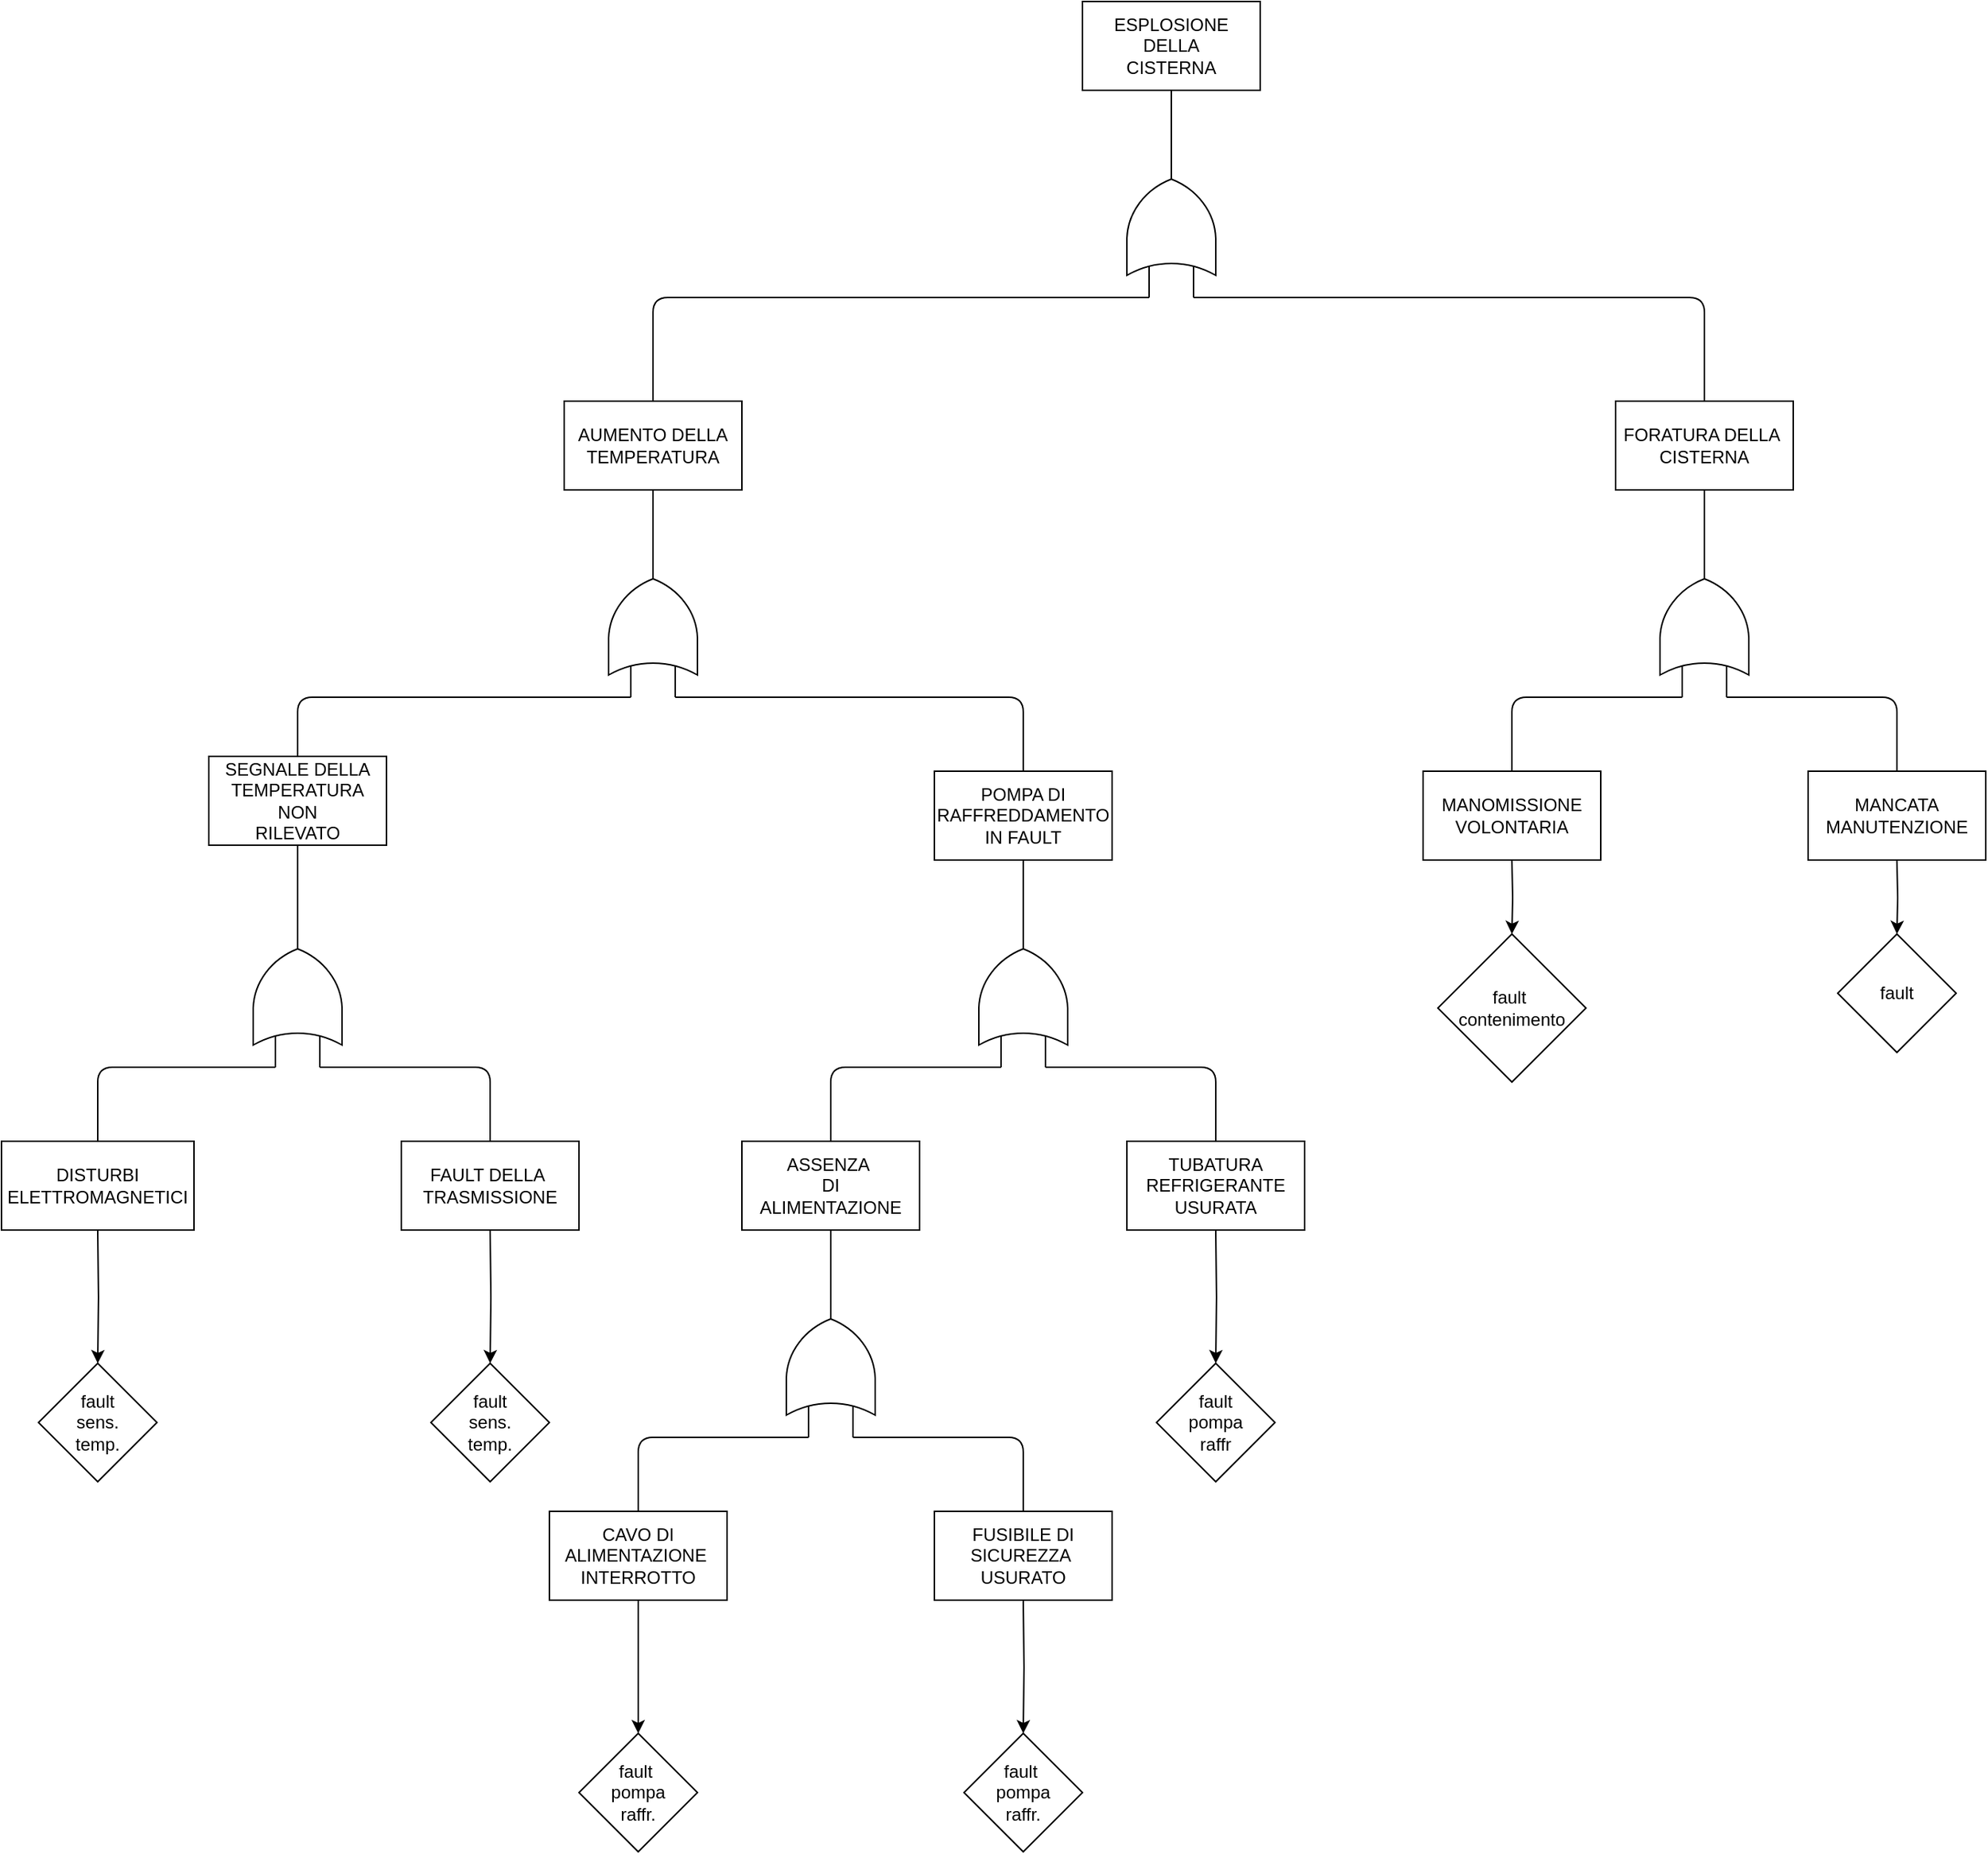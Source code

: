 <mxfile version="10.8.9" type="device"><diagram name="Page-1" id="7e0a89b8-554c-2b80-1dc8-d5c74ca68de4"><mxGraphModel dx="1940" dy="452" grid="1" gridSize="10" guides="1" tooltips="1" connect="1" arrows="1" fold="1" page="1" pageScale="1" pageWidth="1100" pageHeight="850" background="#ffffff" math="0" shadow="0"><root><mxCell id="0"/><mxCell id="1" parent="0"/><mxCell id="tTs4KMPU7DUqoju8eIW3-1" value="ESPLOSIONE&lt;br&gt;DELLA&lt;br&gt;CISTERNA&lt;br&gt;" style="rounded=0;whiteSpace=wrap;html=1;" parent="1" vertex="1"><mxGeometry x="490" y="80" width="120" height="60" as="geometry"/></mxCell><mxCell id="tTs4KMPU7DUqoju8eIW3-2" value="" style="verticalLabelPosition=bottom;shadow=0;dashed=0;align=center;fillColor=#ffffff;html=1;verticalAlign=top;strokeWidth=1;shape=mxgraph.electrical.logic_gates.logic_gate;operation=or;rotation=-90;" parent="1" vertex="1"><mxGeometry x="500" y="200" width="100" height="60" as="geometry"/></mxCell><mxCell id="tTs4KMPU7DUqoju8eIW3-5" value="" style="endArrow=none;html=1;entryX=0.5;entryY=1;entryDx=0;entryDy=0;exitX=1;exitY=0.5;exitDx=0;exitDy=0;exitPerimeter=0;" parent="1" source="tTs4KMPU7DUqoju8eIW3-2" target="tTs4KMPU7DUqoju8eIW3-1" edge="1"><mxGeometry width="50" height="50" relative="1" as="geometry"><mxPoint x="410" y="240" as="sourcePoint"/><mxPoint x="460" y="190" as="targetPoint"/></mxGeometry></mxCell><mxCell id="tTs4KMPU7DUqoju8eIW3-6" value="" style="endArrow=none;html=1;entryX=0;entryY=0.25;entryDx=0;entryDy=0;entryPerimeter=0;" parent="1" target="tTs4KMPU7DUqoju8eIW3-2" edge="1"><mxGeometry width="50" height="50" relative="1" as="geometry"><mxPoint x="200" y="350" as="sourcePoint"/><mxPoint x="415" y="280" as="targetPoint"/><Array as="points"><mxPoint x="200" y="280"/></Array></mxGeometry></mxCell><mxCell id="tTs4KMPU7DUqoju8eIW3-7" value="AUMENTO DELLA&lt;br&gt;TEMPERATURA&lt;br&gt;" style="rounded=0;whiteSpace=wrap;html=1;" parent="1" vertex="1"><mxGeometry x="140" y="350" width="120" height="60" as="geometry"/></mxCell><mxCell id="tTs4KMPU7DUqoju8eIW3-8" value="" style="endArrow=none;html=1;entryX=0;entryY=0.75;entryDx=0;entryDy=0;entryPerimeter=0;exitX=0.5;exitY=0;exitDx=0;exitDy=0;" parent="1" source="tTs4KMPU7DUqoju8eIW3-9" target="tTs4KMPU7DUqoju8eIW3-2" edge="1"><mxGeometry width="50" height="50" relative="1" as="geometry"><mxPoint x="770" y="350" as="sourcePoint"/><mxPoint x="310" y="430" as="targetPoint"/><Array as="points"><mxPoint x="910" y="320"/><mxPoint x="910" y="280"/></Array></mxGeometry></mxCell><mxCell id="tTs4KMPU7DUqoju8eIW3-11" value="" style="edgeStyle=orthogonalEdgeStyle;rounded=0;orthogonalLoop=1;jettySize=auto;html=1;" parent="1" source="tTs4KMPU7DUqoju8eIW3-9" edge="1"><mxGeometry relative="1" as="geometry"><mxPoint x="910" y="490" as="targetPoint"/></mxGeometry></mxCell><mxCell id="tTs4KMPU7DUqoju8eIW3-9" value="FORATURA DELLA&amp;nbsp;&lt;br&gt;CISTERNA&lt;br&gt;" style="rounded=0;whiteSpace=wrap;html=1;" parent="1" vertex="1"><mxGeometry x="850" y="350" width="120" height="60" as="geometry"/></mxCell><mxCell id="tTs4KMPU7DUqoju8eIW3-13" value="" style="verticalLabelPosition=bottom;shadow=0;dashed=0;align=center;fillColor=#ffffff;html=1;verticalAlign=top;strokeWidth=1;shape=mxgraph.electrical.logic_gates.logic_gate;operation=or;rotation=-90;" parent="1" vertex="1"><mxGeometry x="860" y="470" width="100" height="60" as="geometry"/></mxCell><mxCell id="tTs4KMPU7DUqoju8eIW3-16" value="" style="endArrow=none;html=1;entryX=0;entryY=0.25;entryDx=0;entryDy=0;entryPerimeter=0;" parent="1" target="tTs4KMPU7DUqoju8eIW3-13" edge="1"><mxGeometry width="50" height="50" relative="1" as="geometry"><mxPoint x="780" y="600" as="sourcePoint"/><mxPoint x="875" y="550" as="targetPoint"/><Array as="points"><mxPoint x="780" y="550"/></Array></mxGeometry></mxCell><mxCell id="tTs4KMPU7DUqoju8eIW3-17" value="" style="endArrow=none;html=1;exitX=0;exitY=0.75;exitDx=0;exitDy=0;exitPerimeter=0;" parent="1" source="tTs4KMPU7DUqoju8eIW3-13" edge="1"><mxGeometry width="50" height="50" relative="1" as="geometry"><mxPoint x="1000" y="580" as="sourcePoint"/><mxPoint x="1040" y="600" as="targetPoint"/><Array as="points"><mxPoint x="1040" y="550"/></Array></mxGeometry></mxCell><mxCell id="tTs4KMPU7DUqoju8eIW3-18" value="MANCATA MANUTENZIONE" style="rounded=0;whiteSpace=wrap;html=1;" parent="1" vertex="1"><mxGeometry x="980" y="600" width="120" height="60" as="geometry"/></mxCell><mxCell id="tTs4KMPU7DUqoju8eIW3-19" value="MANOMISSIONE&lt;br&gt;VOLONTARIA&lt;br&gt;" style="rounded=0;whiteSpace=wrap;html=1;" parent="1" vertex="1"><mxGeometry x="720" y="600" width="120" height="60" as="geometry"/></mxCell><mxCell id="tTs4KMPU7DUqoju8eIW3-20" value="" style="verticalLabelPosition=bottom;shadow=0;dashed=0;align=center;fillColor=#ffffff;html=1;verticalAlign=top;strokeWidth=1;shape=mxgraph.electrical.logic_gates.logic_gate;operation=or;rotation=-90;" parent="1" vertex="1"><mxGeometry x="150" y="470" width="100" height="60" as="geometry"/></mxCell><mxCell id="tTs4KMPU7DUqoju8eIW3-22" value="" style="endArrow=none;html=1;entryX=0.5;entryY=1;entryDx=0;entryDy=0;exitX=1;exitY=0.5;exitDx=0;exitDy=0;exitPerimeter=0;" parent="1" source="tTs4KMPU7DUqoju8eIW3-20" target="tTs4KMPU7DUqoju8eIW3-7" edge="1"><mxGeometry width="50" height="50" relative="1" as="geometry"><mxPoint x="260" y="730" as="sourcePoint"/><mxPoint x="310" y="680" as="targetPoint"/></mxGeometry></mxCell><mxCell id="tTs4KMPU7DUqoju8eIW3-24" value="" style="endArrow=none;html=1;exitX=0;exitY=0.75;exitDx=0;exitDy=0;exitPerimeter=0;" parent="1" source="tTs4KMPU7DUqoju8eIW3-20" edge="1"><mxGeometry width="50" height="50" relative="1" as="geometry"><mxPoint x="335" y="550" as="sourcePoint"/><mxPoint x="450" y="600" as="targetPoint"/><Array as="points"><mxPoint x="450" y="550"/></Array></mxGeometry></mxCell><mxCell id="tTs4KMPU7DUqoju8eIW3-25" value="POMPA DI&lt;br&gt;RAFFREDDAMENTO&lt;br&gt;IN FAULT&lt;br&gt;" style="rounded=0;whiteSpace=wrap;html=1;" parent="1" vertex="1"><mxGeometry x="390" y="600" width="120" height="60" as="geometry"/></mxCell><mxCell id="tTs4KMPU7DUqoju8eIW3-26" value="SEGNALE DELLA TEMPERATURA NON&lt;br&gt;RILEVATO&lt;br&gt;" style="rounded=0;whiteSpace=wrap;html=1;" parent="1" vertex="1"><mxGeometry x="-100" y="590" width="120" height="60" as="geometry"/></mxCell><mxCell id="tTs4KMPU7DUqoju8eIW3-27" value="" style="edgeStyle=orthogonalEdgeStyle;rounded=0;orthogonalLoop=1;jettySize=auto;html=1;" parent="1" edge="1"><mxGeometry relative="1" as="geometry"><mxPoint x="450" y="660" as="sourcePoint"/><mxPoint x="450" y="740" as="targetPoint"/></mxGeometry></mxCell><mxCell id="tTs4KMPU7DUqoju8eIW3-28" value="" style="verticalLabelPosition=bottom;shadow=0;dashed=0;align=center;fillColor=#ffffff;html=1;verticalAlign=top;strokeWidth=1;shape=mxgraph.electrical.logic_gates.logic_gate;operation=or;rotation=-90;" parent="1" vertex="1"><mxGeometry x="400" y="720" width="100" height="60" as="geometry"/></mxCell><mxCell id="tTs4KMPU7DUqoju8eIW3-29" value="" style="endArrow=none;html=1;entryX=0;entryY=0.25;entryDx=0;entryDy=0;entryPerimeter=0;" parent="1" target="tTs4KMPU7DUqoju8eIW3-28" edge="1"><mxGeometry width="50" height="50" relative="1" as="geometry"><mxPoint x="320" y="850" as="sourcePoint"/><mxPoint x="415" y="800" as="targetPoint"/><Array as="points"><mxPoint x="320" y="800"/></Array></mxGeometry></mxCell><mxCell id="tTs4KMPU7DUqoju8eIW3-30" value="" style="endArrow=none;html=1;exitX=0;exitY=0.75;exitDx=0;exitDy=0;exitPerimeter=0;" parent="1" source="tTs4KMPU7DUqoju8eIW3-28" edge="1"><mxGeometry width="50" height="50" relative="1" as="geometry"><mxPoint x="540" y="830" as="sourcePoint"/><mxPoint x="580" y="850" as="targetPoint"/><Array as="points"><mxPoint x="580" y="800"/></Array></mxGeometry></mxCell><mxCell id="tTs4KMPU7DUqoju8eIW3-31" value="TUBATURA REFRIGERANTE&lt;br&gt;USURATA&lt;br&gt;" style="rounded=0;whiteSpace=wrap;html=1;" parent="1" vertex="1"><mxGeometry x="520" y="850" width="120" height="60" as="geometry"/></mxCell><mxCell id="tTs4KMPU7DUqoju8eIW3-32" value="ASSENZA&amp;nbsp;&lt;br&gt;DI&lt;br&gt;ALIMENTAZIONE&lt;br&gt;" style="rounded=0;whiteSpace=wrap;html=1;" parent="1" vertex="1"><mxGeometry x="260" y="850" width="120" height="60" as="geometry"/></mxCell><mxCell id="tTs4KMPU7DUqoju8eIW3-33" value="" style="edgeStyle=orthogonalEdgeStyle;rounded=0;orthogonalLoop=1;jettySize=auto;html=1;" parent="1" edge="1"><mxGeometry relative="1" as="geometry"><mxPoint x="320" y="910" as="sourcePoint"/><mxPoint x="320" y="990" as="targetPoint"/></mxGeometry></mxCell><mxCell id="tTs4KMPU7DUqoju8eIW3-34" value="" style="verticalLabelPosition=bottom;shadow=0;dashed=0;align=center;fillColor=#ffffff;html=1;verticalAlign=top;strokeWidth=1;shape=mxgraph.electrical.logic_gates.logic_gate;operation=or;rotation=-90;" parent="1" vertex="1"><mxGeometry x="270" y="970" width="100" height="60" as="geometry"/></mxCell><mxCell id="tTs4KMPU7DUqoju8eIW3-35" value="" style="endArrow=none;html=1;entryX=0;entryY=0.25;entryDx=0;entryDy=0;entryPerimeter=0;" parent="1" target="tTs4KMPU7DUqoju8eIW3-34" edge="1"><mxGeometry width="50" height="50" relative="1" as="geometry"><mxPoint x="190" y="1100" as="sourcePoint"/><mxPoint x="285" y="1050" as="targetPoint"/><Array as="points"><mxPoint x="190" y="1050"/></Array></mxGeometry></mxCell><mxCell id="tTs4KMPU7DUqoju8eIW3-36" value="" style="endArrow=none;html=1;exitX=0;exitY=0.75;exitDx=0;exitDy=0;exitPerimeter=0;" parent="1" source="tTs4KMPU7DUqoju8eIW3-34" edge="1"><mxGeometry width="50" height="50" relative="1" as="geometry"><mxPoint x="410" y="1080" as="sourcePoint"/><mxPoint x="450" y="1100" as="targetPoint"/><Array as="points"><mxPoint x="450" y="1050"/></Array></mxGeometry></mxCell><mxCell id="tTs4KMPU7DUqoju8eIW3-37" value="FUSIBILE DI&lt;br&gt;SICUREZZA&amp;nbsp;&lt;br&gt;USURATO&lt;br&gt;" style="rounded=0;whiteSpace=wrap;html=1;" parent="1" vertex="1"><mxGeometry x="390" y="1100" width="120" height="60" as="geometry"/></mxCell><mxCell id="tTs4KMPU7DUqoju8eIW3-40" value="" style="edgeStyle=orthogonalEdgeStyle;rounded=0;orthogonalLoop=1;jettySize=auto;html=1;entryX=0.5;entryY=0;entryDx=0;entryDy=0;" parent="1" source="tTs4KMPU7DUqoju8eIW3-38" target="tTs4KMPU7DUqoju8eIW3-41" edge="1"><mxGeometry relative="1" as="geometry"><mxPoint x="190" y="1240" as="targetPoint"/></mxGeometry></mxCell><mxCell id="tTs4KMPU7DUqoju8eIW3-38" value="CAVO DI ALIMENTAZIONE&amp;nbsp;&lt;br&gt;INTERROTTO&lt;br&gt;" style="rounded=0;whiteSpace=wrap;html=1;" parent="1" vertex="1"><mxGeometry x="130" y="1100" width="120" height="60" as="geometry"/></mxCell><mxCell id="tTs4KMPU7DUqoju8eIW3-41" value="fault&amp;nbsp;&lt;br&gt;pompa&lt;br&gt;raffr.&lt;br&gt;" style="rhombus;whiteSpace=wrap;html=1;" parent="1" vertex="1"><mxGeometry x="150" y="1250" width="80" height="80" as="geometry"/></mxCell><mxCell id="tTs4KMPU7DUqoju8eIW3-43" value="" style="edgeStyle=orthogonalEdgeStyle;rounded=0;orthogonalLoop=1;jettySize=auto;html=1;entryX=0.5;entryY=0;entryDx=0;entryDy=0;" parent="1" target="tTs4KMPU7DUqoju8eIW3-44" edge="1"><mxGeometry relative="1" as="geometry"><mxPoint x="450" y="1160" as="sourcePoint"/><mxPoint x="450" y="1240" as="targetPoint"/></mxGeometry></mxCell><mxCell id="tTs4KMPU7DUqoju8eIW3-44" value="fault&amp;nbsp;&lt;br&gt;pompa&lt;br&gt;raffr.&lt;br&gt;" style="rhombus;whiteSpace=wrap;html=1;" parent="1" vertex="1"><mxGeometry x="410" y="1250" width="80" height="80" as="geometry"/></mxCell><mxCell id="tTs4KMPU7DUqoju8eIW3-45" value="" style="edgeStyle=orthogonalEdgeStyle;rounded=0;orthogonalLoop=1;jettySize=auto;html=1;entryX=0.5;entryY=0;entryDx=0;entryDy=0;" parent="1" target="tTs4KMPU7DUqoju8eIW3-46" edge="1"><mxGeometry relative="1" as="geometry"><mxPoint x="580" y="910" as="sourcePoint"/><mxPoint x="580" y="990" as="targetPoint"/></mxGeometry></mxCell><mxCell id="tTs4KMPU7DUqoju8eIW3-46" value="fault&lt;br&gt;pompa&lt;br&gt;raffr&lt;br&gt;" style="rhombus;whiteSpace=wrap;html=1;" parent="1" vertex="1"><mxGeometry x="540" y="1000" width="80" height="80" as="geometry"/></mxCell><mxCell id="tTs4KMPU7DUqoju8eIW3-49" value="" style="edgeStyle=orthogonalEdgeStyle;rounded=0;orthogonalLoop=1;jettySize=auto;html=1;entryX=0.5;entryY=0;entryDx=0;entryDy=0;" parent="1" target="tTs4KMPU7DUqoju8eIW3-50" edge="1"><mxGeometry relative="1" as="geometry"><mxPoint x="780" y="660" as="sourcePoint"/><mxPoint x="780" y="740" as="targetPoint"/></mxGeometry></mxCell><mxCell id="tTs4KMPU7DUqoju8eIW3-50" value="fault&amp;nbsp;&lt;br&gt;contenimento&lt;br&gt;" style="rhombus;whiteSpace=wrap;html=1;" parent="1" vertex="1"><mxGeometry x="730" y="710" width="100" height="100" as="geometry"/></mxCell><mxCell id="tTs4KMPU7DUqoju8eIW3-51" value="" style="edgeStyle=orthogonalEdgeStyle;rounded=0;orthogonalLoop=1;jettySize=auto;html=1;entryX=0.5;entryY=0;entryDx=0;entryDy=0;" parent="1" target="tTs4KMPU7DUqoju8eIW3-52" edge="1"><mxGeometry relative="1" as="geometry"><mxPoint x="1040" y="660" as="sourcePoint"/><mxPoint x="1040" y="740" as="targetPoint"/></mxGeometry></mxCell><mxCell id="tTs4KMPU7DUqoju8eIW3-52" value="fault" style="rhombus;whiteSpace=wrap;html=1;" parent="1" vertex="1"><mxGeometry x="1000" y="710" width="80" height="80" as="geometry"/></mxCell><mxCell id="tTs4KMPU7DUqoju8eIW3-53" value="" style="verticalLabelPosition=bottom;shadow=0;dashed=0;align=center;fillColor=#ffffff;html=1;verticalAlign=top;strokeWidth=1;shape=mxgraph.electrical.logic_gates.logic_gate;operation=or;rotation=-90;" parent="1" vertex="1"><mxGeometry x="-90" y="720" width="100" height="60" as="geometry"/></mxCell><mxCell id="tTs4KMPU7DUqoju8eIW3-54" value="" style="endArrow=none;html=1;entryX=0;entryY=0.25;entryDx=0;entryDy=0;entryPerimeter=0;exitX=0.5;exitY=0;exitDx=0;exitDy=0;" parent="1" source="tTs4KMPU7DUqoju8eIW3-57" target="tTs4KMPU7DUqoju8eIW3-53" edge="1"><mxGeometry width="50" height="50" relative="1" as="geometry"><mxPoint x="-170" y="850" as="sourcePoint"/><mxPoint x="-75" y="800" as="targetPoint"/><Array as="points"><mxPoint x="-175" y="800"/></Array></mxGeometry></mxCell><mxCell id="tTs4KMPU7DUqoju8eIW3-55" value="" style="endArrow=none;html=1;exitX=0;exitY=0.75;exitDx=0;exitDy=0;exitPerimeter=0;" parent="1" source="tTs4KMPU7DUqoju8eIW3-53" edge="1"><mxGeometry width="50" height="50" relative="1" as="geometry"><mxPoint x="50" y="830" as="sourcePoint"/><mxPoint x="90" y="850" as="targetPoint"/><Array as="points"><mxPoint x="90" y="800"/></Array></mxGeometry></mxCell><mxCell id="tTs4KMPU7DUqoju8eIW3-56" value="FAULT DELLA&amp;nbsp;&lt;br&gt;TRASMISSIONE&lt;br&gt;" style="rounded=0;whiteSpace=wrap;html=1;" parent="1" vertex="1"><mxGeometry x="30" y="850" width="120" height="60" as="geometry"/></mxCell><mxCell id="tTs4KMPU7DUqoju8eIW3-57" value="DISTURBI&lt;br&gt;ELETTROMAGNETICI&lt;br&gt;" style="rounded=0;whiteSpace=wrap;html=1;" parent="1" vertex="1"><mxGeometry x="-240" y="850" width="130" height="60" as="geometry"/></mxCell><mxCell id="tTs4KMPU7DUqoju8eIW3-58" value="" style="endArrow=none;html=1;entryX=0.5;entryY=1;entryDx=0;entryDy=0;exitX=1;exitY=0.5;exitDx=0;exitDy=0;exitPerimeter=0;" parent="1" source="tTs4KMPU7DUqoju8eIW3-53" target="tTs4KMPU7DUqoju8eIW3-26" edge="1"><mxGeometry width="50" height="50" relative="1" as="geometry"><mxPoint x="-210" y="730" as="sourcePoint"/><mxPoint x="-160" y="680" as="targetPoint"/></mxGeometry></mxCell><mxCell id="tTs4KMPU7DUqoju8eIW3-59" value="" style="endArrow=none;html=1;exitX=0.5;exitY=0;exitDx=0;exitDy=0;entryX=0;entryY=0.25;entryDx=0;entryDy=0;entryPerimeter=0;" parent="1" source="tTs4KMPU7DUqoju8eIW3-26" target="tTs4KMPU7DUqoju8eIW3-20" edge="1"><mxGeometry width="50" height="50" relative="1" as="geometry"><mxPoint x="30" y="550" as="sourcePoint"/><mxPoint x="80" y="500" as="targetPoint"/><Array as="points"><mxPoint x="-40" y="550"/></Array></mxGeometry></mxCell><mxCell id="tTs4KMPU7DUqoju8eIW3-60" value="" style="edgeStyle=orthogonalEdgeStyle;rounded=0;orthogonalLoop=1;jettySize=auto;html=1;entryX=0.5;entryY=0;entryDx=0;entryDy=0;" parent="1" target="tTs4KMPU7DUqoju8eIW3-61" edge="1"><mxGeometry relative="1" as="geometry"><mxPoint x="-175" y="910" as="sourcePoint"/><mxPoint x="-175" y="990" as="targetPoint"/></mxGeometry></mxCell><mxCell id="tTs4KMPU7DUqoju8eIW3-61" value="fault&lt;br&gt;sens.&lt;br&gt;temp.&lt;br&gt;" style="rhombus;whiteSpace=wrap;html=1;" parent="1" vertex="1"><mxGeometry x="-215" y="1000" width="80" height="80" as="geometry"/></mxCell><mxCell id="tTs4KMPU7DUqoju8eIW3-62" value="" style="edgeStyle=orthogonalEdgeStyle;rounded=0;orthogonalLoop=1;jettySize=auto;html=1;entryX=0.5;entryY=0;entryDx=0;entryDy=0;" parent="1" target="tTs4KMPU7DUqoju8eIW3-63" edge="1"><mxGeometry relative="1" as="geometry"><mxPoint x="90" y="910" as="sourcePoint"/><mxPoint x="90" y="990" as="targetPoint"/></mxGeometry></mxCell><mxCell id="tTs4KMPU7DUqoju8eIW3-63" value="fault&lt;br&gt;sens.&lt;br&gt;temp.&lt;br&gt;" style="rhombus;whiteSpace=wrap;html=1;" parent="1" vertex="1"><mxGeometry x="50" y="1000" width="80" height="80" as="geometry"/></mxCell></root></mxGraphModel></diagram></mxfile>
